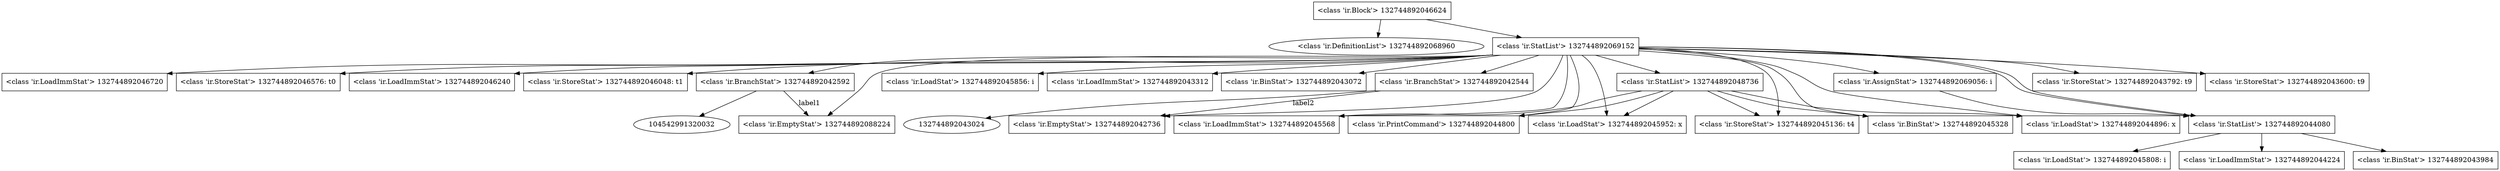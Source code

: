 digraph G {
132744892068960 [label="<class 'ir.DefinitionList'> 132744892068960" ];
132744892046720 [shape=box,label="<class 'ir.LoadImmStat'> 132744892046720" ];
132744892046576 [shape=box,label="<class 'ir.StoreStat'> 132744892046576: t0" ];
132744892046240 [shape=box,label="<class 'ir.LoadImmStat'> 132744892046240" ];
132744892046048 [shape=box,label="<class 'ir.StoreStat'> 132744892046048: t1" ];
132744892088224 [shape=box,label="<class 'ir.EmptyStat'> 132744892088224" ];
132744892045856 [shape=box,label="<class 'ir.LoadStat'> 132744892045856: i" ];
132744892043312 [shape=box,label="<class 'ir.LoadImmStat'> 132744892043312" ];
132744892043072 [shape=box,label="<class 'ir.BinStat'> 132744892043072" ];
132744892042544 [shape=box,label="<class 'ir.BranchStat'> 132744892042544" ];
132744892042544 -> 132744892043024;
132744892042544 -> 132744892042736 [label=label2];
132744892045952 [shape=box,label="<class 'ir.LoadStat'> 132744892045952: x" ];
132744892045568 [shape=box,label="<class 'ir.LoadImmStat'> 132744892045568" ];
132744892045328 [shape=box,label="<class 'ir.BinStat'> 132744892045328" ];
132744892045136 [shape=box,label="<class 'ir.StoreStat'> 132744892045136: t4" ];
132744892044896 [shape=box,label="<class 'ir.LoadStat'> 132744892044896: x" ];
132744892044800 [shape=box,label="<class 'ir.PrintCommand'> 132744892044800" ];
132744892045808 [shape=box,label="<class 'ir.LoadStat'> 132744892045808: i" ];
132744892044224 [shape=box,label="<class 'ir.LoadImmStat'> 132744892044224" ];
132744892043984 [shape=box,label="<class 'ir.BinStat'> 132744892043984" ];
132744892044080 [shape=box,label="<class 'ir.StatList'> 132744892044080" ];
132744892044080 -> 132744892045808 [pos=0];
132744892044080 -> 132744892044224 [pos=1];
132744892044080 -> 132744892043984 [pos=2];
132744892043792 [shape=box,label="<class 'ir.StoreStat'> 132744892043792: t9" ];
132744892048736 [shape=box,label="<class 'ir.StatList'> 132744892048736" ];
132744892048736 -> 132744892045952 [pos=0];
132744892048736 -> 132744892045568 [pos=1];
132744892048736 -> 132744892045328 [pos=2];
132744892048736 -> 132744892045136 [pos=3];
132744892048736 -> 132744892044896 [pos=4];
132744892048736 -> 132744892044800 [pos=5];
132744892043600 [shape=box,label="<class 'ir.StoreStat'> 132744892043600: t9" ];
132744892069056 [shape=box,label="<class 'ir.AssignStat'> 132744892069056: i" ];
132744892069056 -> 132744892044080;
132744892042592 [shape=box,label="<class 'ir.BranchStat'> 132744892042592" ];
132744892042592 -> 104542991320032;
132744892042592 -> 132744892088224 [label=label1];
132744892042736 [shape=box,label="<class 'ir.EmptyStat'> 132744892042736" ];
132744892069152 [shape=box,label="<class 'ir.StatList'> 132744892069152" ];
132744892069152 -> 132744892046720 [pos=0];
132744892069152 -> 132744892046576 [pos=1];
132744892069152 -> 132744892046240 [pos=2];
132744892069152 -> 132744892046048 [pos=3];
132744892069152 -> 132744892088224 [pos=4];
132744892069152 -> 132744892045856 [pos=5];
132744892069152 -> 132744892043312 [pos=6];
132744892069152 -> 132744892043072 [pos=7];
132744892069152 -> 132744892042544 [pos=8];
132744892069152 -> 132744892045952 [pos=9];
132744892069152 -> 132744892045568 [pos=10];
132744892069152 -> 132744892045328 [pos=11];
132744892069152 -> 132744892045136 [pos=12];
132744892069152 -> 132744892044896 [pos=13];
132744892069152 -> 132744892044800 [pos=14];
132744892069152 -> 132744892044080 [pos=15];
132744892069152 -> 132744892043792 [pos=16];
132744892069152 -> 132744892048736 [pos=17];
132744892069152 -> 132744892044080 [pos=15];
132744892069152 -> 132744892043600 [pos=19];
132744892069152 -> 132744892069056 [pos=20];
132744892069152 -> 132744892042592 [pos=21];
132744892069152 -> 132744892042736 [pos=22];
132744892046624 [shape=box,label="<class 'ir.Block'> 132744892046624" ];
132744892046624 -> 132744892068960;
132744892046624 -> 132744892069152;
}
